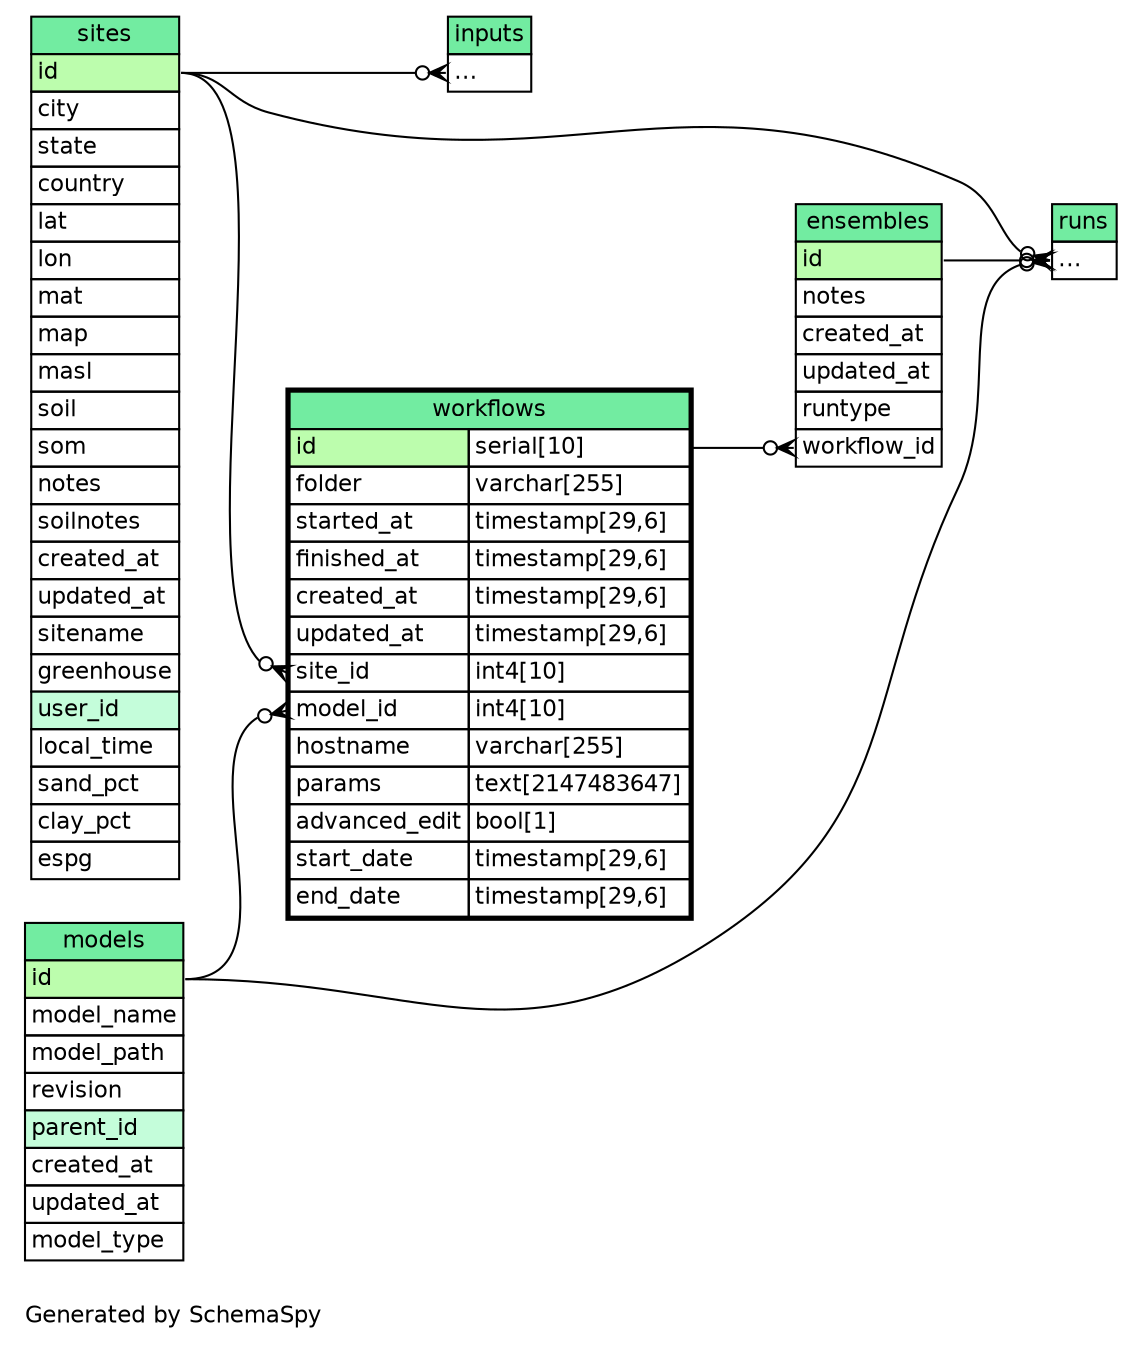 // dot 2.26.3 on Linux 3.8.0-39-generic
// SchemaSpy rev Unknown
digraph "twoDegreesRelationshipsDiagram" {
  graph [
    rankdir="RL"
    bgcolor="#ffffff"
    label="\nGenerated by SchemaSpy"
    labeljust="l"
    nodesep="0.18"
    ranksep="0.46"
    fontname="Helvetica"
    fontsize="11"
  ];
  node [
    fontname="Helvetica"
    fontsize="11"
    shape="plaintext"
  ];
  edge [
    arrowsize="0.8"
  ];
  "ensembles":"workflow_id":w -> "workflows":"id.type":e [arrowhead=none dir=back arrowtail=crowodot];
  "inputs":"elipses":w -> "sites":"id":e [arrowhead=none dir=back arrowtail=crowodot];
  "runs":"elipses":w -> "ensembles":"id":e [arrowhead=none dir=back arrowtail=crowodot];
  "runs":"elipses":w -> "models":"id":e [arrowhead=none dir=back arrowtail=crowodot];
  "runs":"elipses":w -> "sites":"id":e [arrowhead=none dir=back arrowtail=crowodot];
  "workflows":"model_id":w -> "models":"id":e [arrowhead=none dir=back arrowtail=crowodot];
  "workflows":"site_id":w -> "sites":"id":e [arrowhead=none dir=back arrowtail=crowodot];
  "ensembles" [
    label=<
    <TABLE BORDER="0" CELLBORDER="1" CELLSPACING="0" BGCOLOR="#FFFFFF">
      <TR><TD COLSPAN="4" BGCOLOR="#72ECA1" ALIGN="CENTER">ensembles</TD></TR>
      <TR><TD PORT="id" COLSPAN="4" BGCOLOR="#bcfdad !important" ALIGN="LEFT">id</TD></TR>
      <TR><TD PORT="notes" COLSPAN="4" ALIGN="LEFT">notes</TD></TR>
      <TR><TD PORT="created_at" COLSPAN="4" ALIGN="LEFT">created_at</TD></TR>
      <TR><TD PORT="updated_at" COLSPAN="4" ALIGN="LEFT">updated_at</TD></TR>
      <TR><TD PORT="runtype" COLSPAN="4" ALIGN="LEFT">runtype</TD></TR>
      <TR><TD PORT="workflow_id" COLSPAN="4" ALIGN="LEFT">workflow_id</TD></TR>
    </TABLE>>
    URL="ensembles.html"
    tooltip="ensembles"
  ];
  "inputs" [
    label=<
    <TABLE BORDER="0" CELLBORDER="1" CELLSPACING="0" BGCOLOR="#FFFFFF">
      <TR><TD COLSPAN="4" BGCOLOR="#72ECA1" ALIGN="CENTER">inputs</TD></TR>
      <TR><TD PORT="elipses" COLSPAN="4" ALIGN="LEFT">...</TD></TR>
    </TABLE>>
    URL="inputs.html"
    tooltip="inputs"
  ];
  "models" [
    label=<
    <TABLE BORDER="0" CELLBORDER="1" CELLSPACING="0" BGCOLOR="#FFFFFF">
      <TR><TD COLSPAN="4" BGCOLOR="#72ECA1" ALIGN="CENTER">models</TD></TR>
      <TR><TD PORT="id" COLSPAN="4" BGCOLOR="#bcfdad !important" ALIGN="LEFT">id</TD></TR>
      <TR><TD PORT="model_name" COLSPAN="4" ALIGN="LEFT">model_name</TD></TR>
      <TR><TD PORT="model_path" COLSPAN="4" ALIGN="LEFT">model_path</TD></TR>
      <TR><TD PORT="revision" COLSPAN="4" ALIGN="LEFT">revision</TD></TR>
      <TR><TD PORT="parent_id" COLSPAN="4" BGCOLOR="#c4fdda !important" ALIGN="LEFT">parent_id</TD></TR>
      <TR><TD PORT="created_at" COLSPAN="4" ALIGN="LEFT">created_at</TD></TR>
      <TR><TD PORT="updated_at" COLSPAN="4" ALIGN="LEFT">updated_at</TD></TR>
      <TR><TD PORT="model_type" COLSPAN="4" ALIGN="LEFT">model_type</TD></TR>
    </TABLE>>
    URL="models.html"
    tooltip="models"
  ];
  "runs" [
    label=<
    <TABLE BORDER="0" CELLBORDER="1" CELLSPACING="0" BGCOLOR="#FFFFFF">
      <TR><TD COLSPAN="4" BGCOLOR="#72ECA1" ALIGN="CENTER">runs</TD></TR>
      <TR><TD PORT="elipses" COLSPAN="4" ALIGN="LEFT">...</TD></TR>
    </TABLE>>
    URL="runs.html"
    tooltip="runs"
  ];
  "sites" [
    label=<
    <TABLE BORDER="0" CELLBORDER="1" CELLSPACING="0" BGCOLOR="#FFFFFF">
      <TR><TD COLSPAN="4" BGCOLOR="#72ECA1" ALIGN="CENTER">sites</TD></TR>
      <TR><TD PORT="id" COLSPAN="4" BGCOLOR="#bcfdad !important" ALIGN="LEFT">id</TD></TR>
      <TR><TD PORT="city" COLSPAN="4" ALIGN="LEFT">city</TD></TR>
      <TR><TD PORT="state" COLSPAN="4" ALIGN="LEFT">state</TD></TR>
      <TR><TD PORT="country" COLSPAN="4" ALIGN="LEFT">country</TD></TR>
      <TR><TD PORT="lat" COLSPAN="4" ALIGN="LEFT">lat</TD></TR>
      <TR><TD PORT="lon" COLSPAN="4" ALIGN="LEFT">lon</TD></TR>
      <TR><TD PORT="mat" COLSPAN="4" ALIGN="LEFT">mat</TD></TR>
      <TR><TD PORT="map" COLSPAN="4" ALIGN="LEFT">map</TD></TR>
      <TR><TD PORT="masl" COLSPAN="4" ALIGN="LEFT">masl</TD></TR>
      <TR><TD PORT="soil" COLSPAN="4" ALIGN="LEFT">soil</TD></TR>
      <TR><TD PORT="som" COLSPAN="4" ALIGN="LEFT">som</TD></TR>
      <TR><TD PORT="notes" COLSPAN="4" ALIGN="LEFT">notes</TD></TR>
      <TR><TD PORT="soilnotes" COLSPAN="4" ALIGN="LEFT">soilnotes</TD></TR>
      <TR><TD PORT="created_at" COLSPAN="4" ALIGN="LEFT">created_at</TD></TR>
      <TR><TD PORT="updated_at" COLSPAN="4" ALIGN="LEFT">updated_at</TD></TR>
      <TR><TD PORT="sitename" COLSPAN="4" ALIGN="LEFT">sitename</TD></TR>
      <TR><TD PORT="greenhouse" COLSPAN="4" ALIGN="LEFT">greenhouse</TD></TR>
      <TR><TD PORT="user_id" COLSPAN="4" BGCOLOR="#c4fdda !important" ALIGN="LEFT">user_id</TD></TR>
      <TR><TD PORT="local_time" COLSPAN="4" ALIGN="LEFT">local_time</TD></TR>
      <TR><TD PORT="sand_pct" COLSPAN="4" ALIGN="LEFT">sand_pct</TD></TR>
      <TR><TD PORT="clay_pct" COLSPAN="4" ALIGN="LEFT">clay_pct</TD></TR>
      <TR><TD PORT="espg" COLSPAN="4" ALIGN="LEFT">espg</TD></TR>
    </TABLE>>
    URL="sites.html"
    tooltip="sites"
  ];
  "workflows" [
    label=<
    <TABLE BORDER="2" CELLBORDER="1" CELLSPACING="0" BGCOLOR="#FFFFFF">
      <TR><TD COLSPAN="4" BGCOLOR="#72ECA1" ALIGN="CENTER">workflows</TD></TR>
      <TR><TD PORT="id" COLSPAN="3" BGCOLOR="#bcfdad !important" ALIGN="LEFT">id</TD><TD PORT="id.type" ALIGN="LEFT">serial[10]</TD></TR>
      <TR><TD PORT="folder" COLSPAN="3" ALIGN="LEFT">folder</TD><TD PORT="folder.type" ALIGN="LEFT">varchar[255]</TD></TR>
      <TR><TD PORT="started_at" COLSPAN="3" ALIGN="LEFT">started_at</TD><TD PORT="started_at.type" ALIGN="LEFT">timestamp[29,6]</TD></TR>
      <TR><TD PORT="finished_at" COLSPAN="3" ALIGN="LEFT">finished_at</TD><TD PORT="finished_at.type" ALIGN="LEFT">timestamp[29,6]</TD></TR>
      <TR><TD PORT="created_at" COLSPAN="3" ALIGN="LEFT">created_at</TD><TD PORT="created_at.type" ALIGN="LEFT">timestamp[29,6]</TD></TR>
      <TR><TD PORT="updated_at" COLSPAN="3" ALIGN="LEFT">updated_at</TD><TD PORT="updated_at.type" ALIGN="LEFT">timestamp[29,6]</TD></TR>
      <TR><TD PORT="site_id" COLSPAN="3" ALIGN="LEFT">site_id</TD><TD PORT="site_id.type" ALIGN="LEFT">int4[10]</TD></TR>
      <TR><TD PORT="model_id" COLSPAN="3" ALIGN="LEFT">model_id</TD><TD PORT="model_id.type" ALIGN="LEFT">int4[10]</TD></TR>
      <TR><TD PORT="hostname" COLSPAN="3" ALIGN="LEFT">hostname</TD><TD PORT="hostname.type" ALIGN="LEFT">varchar[255]</TD></TR>
      <TR><TD PORT="params" COLSPAN="3" ALIGN="LEFT">params</TD><TD PORT="params.type" ALIGN="LEFT">text[2147483647]</TD></TR>
      <TR><TD PORT="advanced_edit" COLSPAN="3" ALIGN="LEFT">advanced_edit</TD><TD PORT="advanced_edit.type" ALIGN="LEFT">bool[1]</TD></TR>
      <TR><TD PORT="start_date" COLSPAN="3" ALIGN="LEFT">start_date</TD><TD PORT="start_date.type" ALIGN="LEFT">timestamp[29,6]</TD></TR>
      <TR><TD PORT="end_date" COLSPAN="3" ALIGN="LEFT">end_date</TD><TD PORT="end_date.type" ALIGN="LEFT">timestamp[29,6]</TD></TR>
    </TABLE>>
    URL="workflows.html"
    tooltip="workflows"
  ];
}
